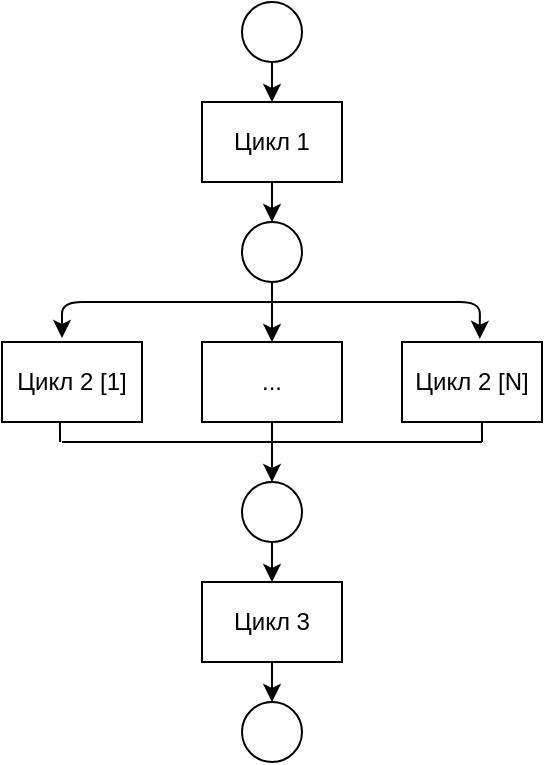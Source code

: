 <mxfile version="13.8.3" type="device"><diagram id="EwlwCq2EzTqHfgl41eGB" name="Page-1"><mxGraphModel dx="782" dy="450" grid="1" gridSize="10" guides="1" tooltips="1" connect="1" arrows="1" fold="1" page="1" pageScale="1" pageWidth="850" pageHeight="1100" math="0" shadow="0"><root><mxCell id="0"/><mxCell id="1" parent="0"/><mxCell id="fhq-xheQCyqQ1f2N8s6d-1" value="" style="ellipse;whiteSpace=wrap;html=1;aspect=fixed;" vertex="1" parent="1"><mxGeometry x="330" y="170" width="30" height="30" as="geometry"/></mxCell><mxCell id="fhq-xheQCyqQ1f2N8s6d-2" value="Цикл 2 [1]" style="rounded=0;whiteSpace=wrap;html=1;" vertex="1" parent="1"><mxGeometry x="210" y="230" width="70" height="40" as="geometry"/></mxCell><mxCell id="fhq-xheQCyqQ1f2N8s6d-3" value="..." style="rounded=0;whiteSpace=wrap;html=1;" vertex="1" parent="1"><mxGeometry x="310" y="230" width="70" height="40" as="geometry"/></mxCell><mxCell id="fhq-xheQCyqQ1f2N8s6d-4" value="Цикл 2 [N]" style="rounded=0;whiteSpace=wrap;html=1;" vertex="1" parent="1"><mxGeometry x="410" y="230" width="70" height="40" as="geometry"/></mxCell><mxCell id="fhq-xheQCyqQ1f2N8s6d-5" value="" style="endArrow=classic;html=1;exitX=0.5;exitY=1;exitDx=0;exitDy=0;entryX=0.5;entryY=0;entryDx=0;entryDy=0;" edge="1" parent="1" source="fhq-xheQCyqQ1f2N8s6d-1" target="fhq-xheQCyqQ1f2N8s6d-3"><mxGeometry width="50" height="50" relative="1" as="geometry"><mxPoint x="310" y="320" as="sourcePoint"/><mxPoint x="360" y="270" as="targetPoint"/></mxGeometry></mxCell><mxCell id="fhq-xheQCyqQ1f2N8s6d-6" value="" style="endArrow=classic;startArrow=classic;html=1;entryX=0.555;entryY=-0.039;entryDx=0;entryDy=0;entryPerimeter=0;" edge="1" parent="1" target="fhq-xheQCyqQ1f2N8s6d-4"><mxGeometry width="50" height="50" relative="1" as="geometry"><mxPoint x="240" y="228" as="sourcePoint"/><mxPoint x="460" y="210" as="targetPoint"/><Array as="points"><mxPoint x="240" y="210"/><mxPoint x="350" y="210"/><mxPoint x="449" y="210"/></Array></mxGeometry></mxCell><mxCell id="fhq-xheQCyqQ1f2N8s6d-8" value="" style="ellipse;whiteSpace=wrap;html=1;aspect=fixed;" vertex="1" parent="1"><mxGeometry x="330" y="60" width="30" height="30" as="geometry"/></mxCell><mxCell id="fhq-xheQCyqQ1f2N8s6d-9" value="" style="endArrow=classic;html=1;exitX=0.5;exitY=1;exitDx=0;exitDy=0;" edge="1" parent="1" source="fhq-xheQCyqQ1f2N8s6d-8"><mxGeometry width="50" height="50" relative="1" as="geometry"><mxPoint x="310" y="220" as="sourcePoint"/><mxPoint x="345" y="110" as="targetPoint"/></mxGeometry></mxCell><mxCell id="fhq-xheQCyqQ1f2N8s6d-12" value="Цикл 1" style="rounded=0;whiteSpace=wrap;html=1;" vertex="1" parent="1"><mxGeometry x="310" y="110" width="70" height="40" as="geometry"/></mxCell><mxCell id="fhq-xheQCyqQ1f2N8s6d-15" value="" style="ellipse;whiteSpace=wrap;html=1;aspect=fixed;" vertex="1" parent="1"><mxGeometry x="330" y="300" width="30" height="30" as="geometry"/></mxCell><mxCell id="fhq-xheQCyqQ1f2N8s6d-16" value="" style="endArrow=classic;html=1;exitX=0.5;exitY=1;exitDx=0;exitDy=0;" edge="1" parent="1" source="fhq-xheQCyqQ1f2N8s6d-15"><mxGeometry width="50" height="50" relative="1" as="geometry"><mxPoint x="310" y="460" as="sourcePoint"/><mxPoint x="345" y="350" as="targetPoint"/></mxGeometry></mxCell><mxCell id="fhq-xheQCyqQ1f2N8s6d-17" value="" style="endArrow=classic;html=1;exitX=0.5;exitY=1;exitDx=0;exitDy=0;" edge="1" parent="1" source="fhq-xheQCyqQ1f2N8s6d-12"><mxGeometry width="50" height="50" relative="1" as="geometry"><mxPoint x="345" y="390" as="sourcePoint"/><mxPoint x="345" y="170" as="targetPoint"/></mxGeometry></mxCell><mxCell id="fhq-xheQCyqQ1f2N8s6d-18" value="Цикл 3" style="rounded=0;whiteSpace=wrap;html=1;" vertex="1" parent="1"><mxGeometry x="310" y="350" width="70" height="40" as="geometry"/></mxCell><mxCell id="fhq-xheQCyqQ1f2N8s6d-20" value="" style="ellipse;whiteSpace=wrap;html=1;aspect=fixed;" vertex="1" parent="1"><mxGeometry x="330" y="410" width="30" height="30" as="geometry"/></mxCell><mxCell id="fhq-xheQCyqQ1f2N8s6d-22" value="" style="endArrow=classic;html=1;exitX=0.5;exitY=1;exitDx=0;exitDy=0;entryX=0.5;entryY=0;entryDx=0;entryDy=0;" edge="1" parent="1" target="fhq-xheQCyqQ1f2N8s6d-20"><mxGeometry width="50" height="50" relative="1" as="geometry"><mxPoint x="345" y="390" as="sourcePoint"/><mxPoint x="370" y="390" as="targetPoint"/></mxGeometry></mxCell><mxCell id="fhq-xheQCyqQ1f2N8s6d-24" value="" style="endArrow=none;html=1;" edge="1" parent="1"><mxGeometry width="50" height="50" relative="1" as="geometry"><mxPoint x="240" y="280" as="sourcePoint"/><mxPoint x="450" y="280" as="targetPoint"/></mxGeometry></mxCell><mxCell id="fhq-xheQCyqQ1f2N8s6d-25" value="" style="endArrow=none;html=1;exitX=0.414;exitY=1;exitDx=0;exitDy=0;exitPerimeter=0;" edge="1" parent="1" source="fhq-xheQCyqQ1f2N8s6d-2"><mxGeometry width="50" height="50" relative="1" as="geometry"><mxPoint x="320" y="370" as="sourcePoint"/><mxPoint x="239" y="280" as="targetPoint"/></mxGeometry></mxCell><mxCell id="fhq-xheQCyqQ1f2N8s6d-27" value="" style="endArrow=none;html=1;entryX=0.571;entryY=1;entryDx=0;entryDy=0;entryPerimeter=0;" edge="1" parent="1" target="fhq-xheQCyqQ1f2N8s6d-4"><mxGeometry width="50" height="50" relative="1" as="geometry"><mxPoint x="450" y="280" as="sourcePoint"/><mxPoint x="450" y="290" as="targetPoint"/></mxGeometry></mxCell><mxCell id="fhq-xheQCyqQ1f2N8s6d-28" value="" style="endArrow=classic;html=1;exitX=0.5;exitY=1;exitDx=0;exitDy=0;entryX=0.5;entryY=0;entryDx=0;entryDy=0;" edge="1" parent="1" source="fhq-xheQCyqQ1f2N8s6d-3" target="fhq-xheQCyqQ1f2N8s6d-15"><mxGeometry width="50" height="50" relative="1" as="geometry"><mxPoint x="230" y="450" as="sourcePoint"/><mxPoint x="280" y="400" as="targetPoint"/></mxGeometry></mxCell></root></mxGraphModel></diagram></mxfile>